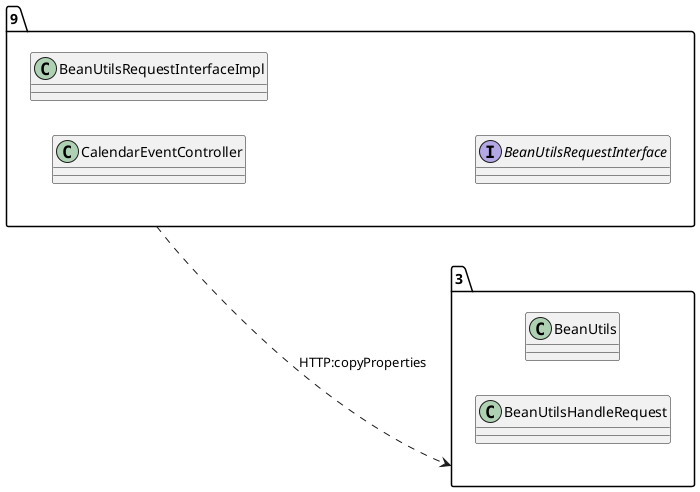 @startuml 
allow_mixing
left to right direction
package "9"{
class CalendarEventController
class BeanUtilsRequestInterfaceImpl
interface BeanUtilsRequestInterface

}
package "3"{
class BeanUtils
class BeanUtilsHandleRequest

}
"9" ..> "3":HTTP:copyProperties
@enduml